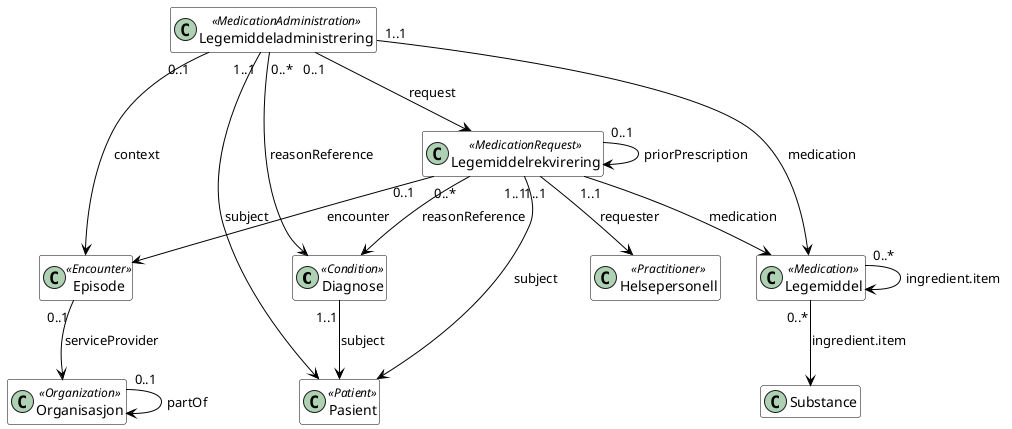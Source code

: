 @startuml

hide empty members
skinparam class {
    BackgroundColor White
    ArrowColor Black
    BorderColor Black
}

class Diagnose <<Condition>> [[StructureDefinition-lmdi-condition.html Diagnose _blank]]
class Episode <<Encounter>> [[StructureDefinition-lmdi-encounter.html Episode _blank]]
class Helsepersonell <<Practitioner>> [[StructureDefinition-lmdi-practitioner.html Helsepersonell _blank]]
class Legemiddel <<Medication>> [[StructureDefinition-lmdi-medication.html Legemiddel _blank]]
class Legemiddeladministrering <<MedicationAdministration>> [[StructureDefinition-lmdi-medicationadministration.html Legemiddeladministrering _blank]]
class Legemiddelrekvirering <<MedicationRequest>> [[StructureDefinition-lmdi-medicationrequest.html Legemiddelrekvirering _blank]]
class Organisasjon <<Organization>> [[StructureDefinition-lmdi-organization.html Organisasjon _blank]]
class Pasient <<Patient>> [[StructureDefinition-lmdi-patient.html Pasient _blank]]
class Substance [[substance.html Substance _blank]]

Diagnose "1..1" --> Pasient : "subject"
Episode "0..1" --> Organisasjon : "serviceProvider"
Legemiddel "0..*" --> Substance : "ingredient.item"
Legemiddel "0..*" --> Legemiddel : "ingredient.item"
Legemiddeladministrering "1..1" --> Legemiddel : "medication"
Legemiddeladministrering "1..1" --> Pasient : "subject"
Legemiddeladministrering "0..1" --> Episode : "context"
Legemiddeladministrering "0..*" --> Diagnose : "reasonReference"
Legemiddeladministrering "0..1" --> Legemiddelrekvirering : "request"
Legemiddelrekvirering "1..1" --> Legemiddel : "medication"
Legemiddelrekvirering "1..1" --> Pasient : "subject"
Legemiddelrekvirering "0..1" --> Episode : "encounter"
Legemiddelrekvirering "1..1" --> Helsepersonell : "requester"
Legemiddelrekvirering "0..*" --> Diagnose : "reasonReference"
Legemiddelrekvirering "0..1" --> Legemiddelrekvirering : "priorPrescription"
Organisasjon "0..1" --> Organisasjon : "partOf"

@enduml